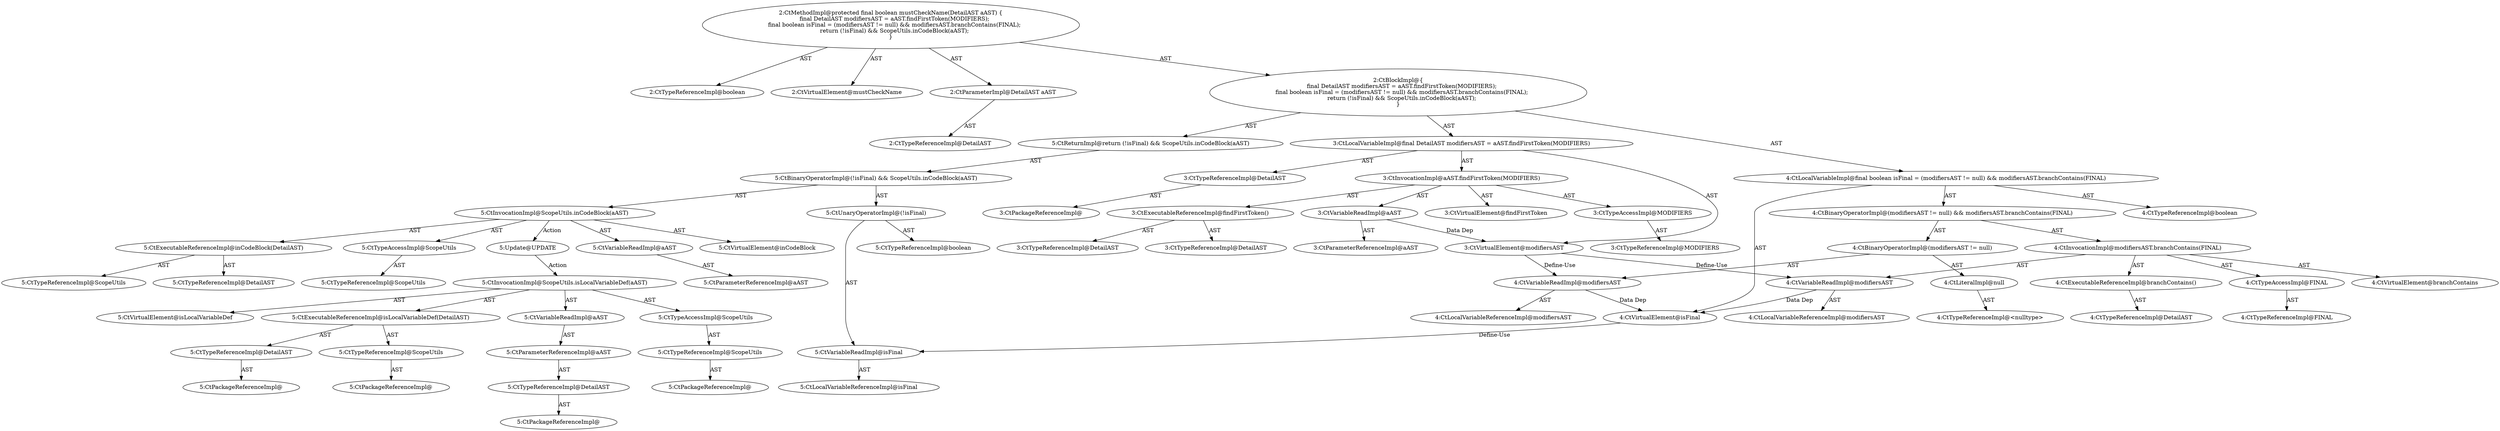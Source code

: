 digraph "mustCheckName#?,DetailAST" {
0 [label="2:CtTypeReferenceImpl@boolean" shape=ellipse]
1 [label="2:CtVirtualElement@mustCheckName" shape=ellipse]
2 [label="2:CtParameterImpl@DetailAST aAST" shape=ellipse]
3 [label="2:CtTypeReferenceImpl@DetailAST" shape=ellipse]
4 [label="3:CtTypeReferenceImpl@DetailAST" shape=ellipse]
5 [label="3:CtPackageReferenceImpl@" shape=ellipse]
6 [label="3:CtExecutableReferenceImpl@findFirstToken()" shape=ellipse]
7 [label="3:CtTypeReferenceImpl@DetailAST" shape=ellipse]
8 [label="3:CtTypeReferenceImpl@DetailAST" shape=ellipse]
9 [label="3:CtVirtualElement@findFirstToken" shape=ellipse]
10 [label="3:CtVariableReadImpl@aAST" shape=ellipse]
11 [label="3:CtParameterReferenceImpl@aAST" shape=ellipse]
12 [label="3:CtTypeAccessImpl@MODIFIERS" shape=ellipse]
13 [label="3:CtTypeReferenceImpl@MODIFIERS" shape=ellipse]
14 [label="3:CtInvocationImpl@aAST.findFirstToken(MODIFIERS)" shape=ellipse]
15 [label="3:CtVirtualElement@modifiersAST" shape=ellipse]
16 [label="3:CtLocalVariableImpl@final DetailAST modifiersAST = aAST.findFirstToken(MODIFIERS)" shape=ellipse]
17 [label="4:CtTypeReferenceImpl@boolean" shape=ellipse]
18 [label="4:CtVariableReadImpl@modifiersAST" shape=ellipse]
19 [label="4:CtLocalVariableReferenceImpl@modifiersAST" shape=ellipse]
20 [label="4:CtLiteralImpl@null" shape=ellipse]
21 [label="4:CtTypeReferenceImpl@<nulltype>" shape=ellipse]
22 [label="4:CtBinaryOperatorImpl@(modifiersAST != null)" shape=ellipse]
23 [label="4:CtExecutableReferenceImpl@branchContains()" shape=ellipse]
24 [label="4:CtTypeReferenceImpl@DetailAST" shape=ellipse]
25 [label="4:CtVirtualElement@branchContains" shape=ellipse]
26 [label="4:CtVariableReadImpl@modifiersAST" shape=ellipse]
27 [label="4:CtLocalVariableReferenceImpl@modifiersAST" shape=ellipse]
28 [label="4:CtTypeAccessImpl@FINAL" shape=ellipse]
29 [label="4:CtTypeReferenceImpl@FINAL" shape=ellipse]
30 [label="4:CtInvocationImpl@modifiersAST.branchContains(FINAL)" shape=ellipse]
31 [label="4:CtBinaryOperatorImpl@(modifiersAST != null) && modifiersAST.branchContains(FINAL)" shape=ellipse]
32 [label="4:CtVirtualElement@isFinal" shape=ellipse]
33 [label="4:CtLocalVariableImpl@final boolean isFinal = (modifiersAST != null) && modifiersAST.branchContains(FINAL)" shape=ellipse]
34 [label="5:CtVariableReadImpl@isFinal" shape=ellipse]
35 [label="5:CtLocalVariableReferenceImpl@isFinal" shape=ellipse]
36 [label="5:CtUnaryOperatorImpl@(!isFinal)" shape=ellipse]
37 [label="5:CtTypeReferenceImpl@boolean" shape=ellipse]
38 [label="5:CtExecutableReferenceImpl@inCodeBlock(DetailAST)" shape=ellipse]
39 [label="5:CtTypeReferenceImpl@ScopeUtils" shape=ellipse]
40 [label="5:CtTypeReferenceImpl@DetailAST" shape=ellipse]
41 [label="5:CtVirtualElement@inCodeBlock" shape=ellipse]
42 [label="5:CtTypeAccessImpl@ScopeUtils" shape=ellipse]
43 [label="5:CtTypeReferenceImpl@ScopeUtils" shape=ellipse]
44 [label="5:CtVariableReadImpl@aAST" shape=ellipse]
45 [label="5:CtParameterReferenceImpl@aAST" shape=ellipse]
46 [label="5:CtInvocationImpl@ScopeUtils.inCodeBlock(aAST)" shape=ellipse]
47 [label="5:CtBinaryOperatorImpl@(!isFinal) && ScopeUtils.inCodeBlock(aAST)" shape=ellipse]
48 [label="5:CtReturnImpl@return (!isFinal) && ScopeUtils.inCodeBlock(aAST)" shape=ellipse]
49 [label="2:CtBlockImpl@\{
    final DetailAST modifiersAST = aAST.findFirstToken(MODIFIERS);
    final boolean isFinal = (modifiersAST != null) && modifiersAST.branchContains(FINAL);
    return (!isFinal) && ScopeUtils.inCodeBlock(aAST);
\}" shape=ellipse]
50 [label="2:CtMethodImpl@protected final boolean mustCheckName(DetailAST aAST) \{
    final DetailAST modifiersAST = aAST.findFirstToken(MODIFIERS);
    final boolean isFinal = (modifiersAST != null) && modifiersAST.branchContains(FINAL);
    return (!isFinal) && ScopeUtils.inCodeBlock(aAST);
\}" shape=ellipse]
51 [label="5:Update@UPDATE" shape=ellipse]
52 [label="5:CtPackageReferenceImpl@" shape=ellipse]
53 [label="5:CtTypeReferenceImpl@ScopeUtils" shape=ellipse]
54 [label="5:CtTypeAccessImpl@ScopeUtils" shape=ellipse]
55 [label="5:CtPackageReferenceImpl@" shape=ellipse]
56 [label="5:CtTypeReferenceImpl@ScopeUtils" shape=ellipse]
57 [label="5:CtPackageReferenceImpl@" shape=ellipse]
58 [label="5:CtTypeReferenceImpl@DetailAST" shape=ellipse]
59 [label="5:CtExecutableReferenceImpl@isLocalVariableDef(DetailAST)" shape=ellipse]
60 [label="5:CtPackageReferenceImpl@" shape=ellipse]
61 [label="5:CtTypeReferenceImpl@DetailAST" shape=ellipse]
62 [label="5:CtParameterReferenceImpl@aAST" shape=ellipse]
63 [label="5:CtVariableReadImpl@aAST" shape=ellipse]
64 [label="5:CtInvocationImpl@ScopeUtils.isLocalVariableDef(aAST)" shape=ellipse]
65 [label="5:CtVirtualElement@isLocalVariableDef" shape=ellipse]
2 -> 3 [label="AST"];
4 -> 5 [label="AST"];
6 -> 7 [label="AST"];
6 -> 8 [label="AST"];
10 -> 11 [label="AST"];
10 -> 15 [label="Data Dep"];
12 -> 13 [label="AST"];
14 -> 9 [label="AST"];
14 -> 10 [label="AST"];
14 -> 6 [label="AST"];
14 -> 12 [label="AST"];
15 -> 18 [label="Define-Use"];
15 -> 26 [label="Define-Use"];
16 -> 15 [label="AST"];
16 -> 4 [label="AST"];
16 -> 14 [label="AST"];
18 -> 19 [label="AST"];
18 -> 32 [label="Data Dep"];
20 -> 21 [label="AST"];
22 -> 18 [label="AST"];
22 -> 20 [label="AST"];
23 -> 24 [label="AST"];
26 -> 27 [label="AST"];
26 -> 32 [label="Data Dep"];
28 -> 29 [label="AST"];
30 -> 25 [label="AST"];
30 -> 26 [label="AST"];
30 -> 23 [label="AST"];
30 -> 28 [label="AST"];
31 -> 22 [label="AST"];
31 -> 30 [label="AST"];
32 -> 34 [label="Define-Use"];
33 -> 32 [label="AST"];
33 -> 17 [label="AST"];
33 -> 31 [label="AST"];
34 -> 35 [label="AST"];
36 -> 37 [label="AST"];
36 -> 34 [label="AST"];
38 -> 39 [label="AST"];
38 -> 40 [label="AST"];
42 -> 43 [label="AST"];
44 -> 45 [label="AST"];
46 -> 41 [label="AST"];
46 -> 42 [label="AST"];
46 -> 38 [label="AST"];
46 -> 44 [label="AST"];
46 -> 51 [label="Action"];
47 -> 36 [label="AST"];
47 -> 46 [label="AST"];
48 -> 47 [label="AST"];
49 -> 16 [label="AST"];
49 -> 33 [label="AST"];
49 -> 48 [label="AST"];
50 -> 1 [label="AST"];
50 -> 0 [label="AST"];
50 -> 2 [label="AST"];
50 -> 49 [label="AST"];
51 -> 64 [label="Action"];
53 -> 52 [label="AST"];
54 -> 53 [label="AST"];
56 -> 55 [label="AST"];
58 -> 57 [label="AST"];
59 -> 56 [label="AST"];
59 -> 58 [label="AST"];
61 -> 60 [label="AST"];
62 -> 61 [label="AST"];
63 -> 62 [label="AST"];
64 -> 65 [label="AST"];
64 -> 54 [label="AST"];
64 -> 59 [label="AST"];
64 -> 63 [label="AST"];
}